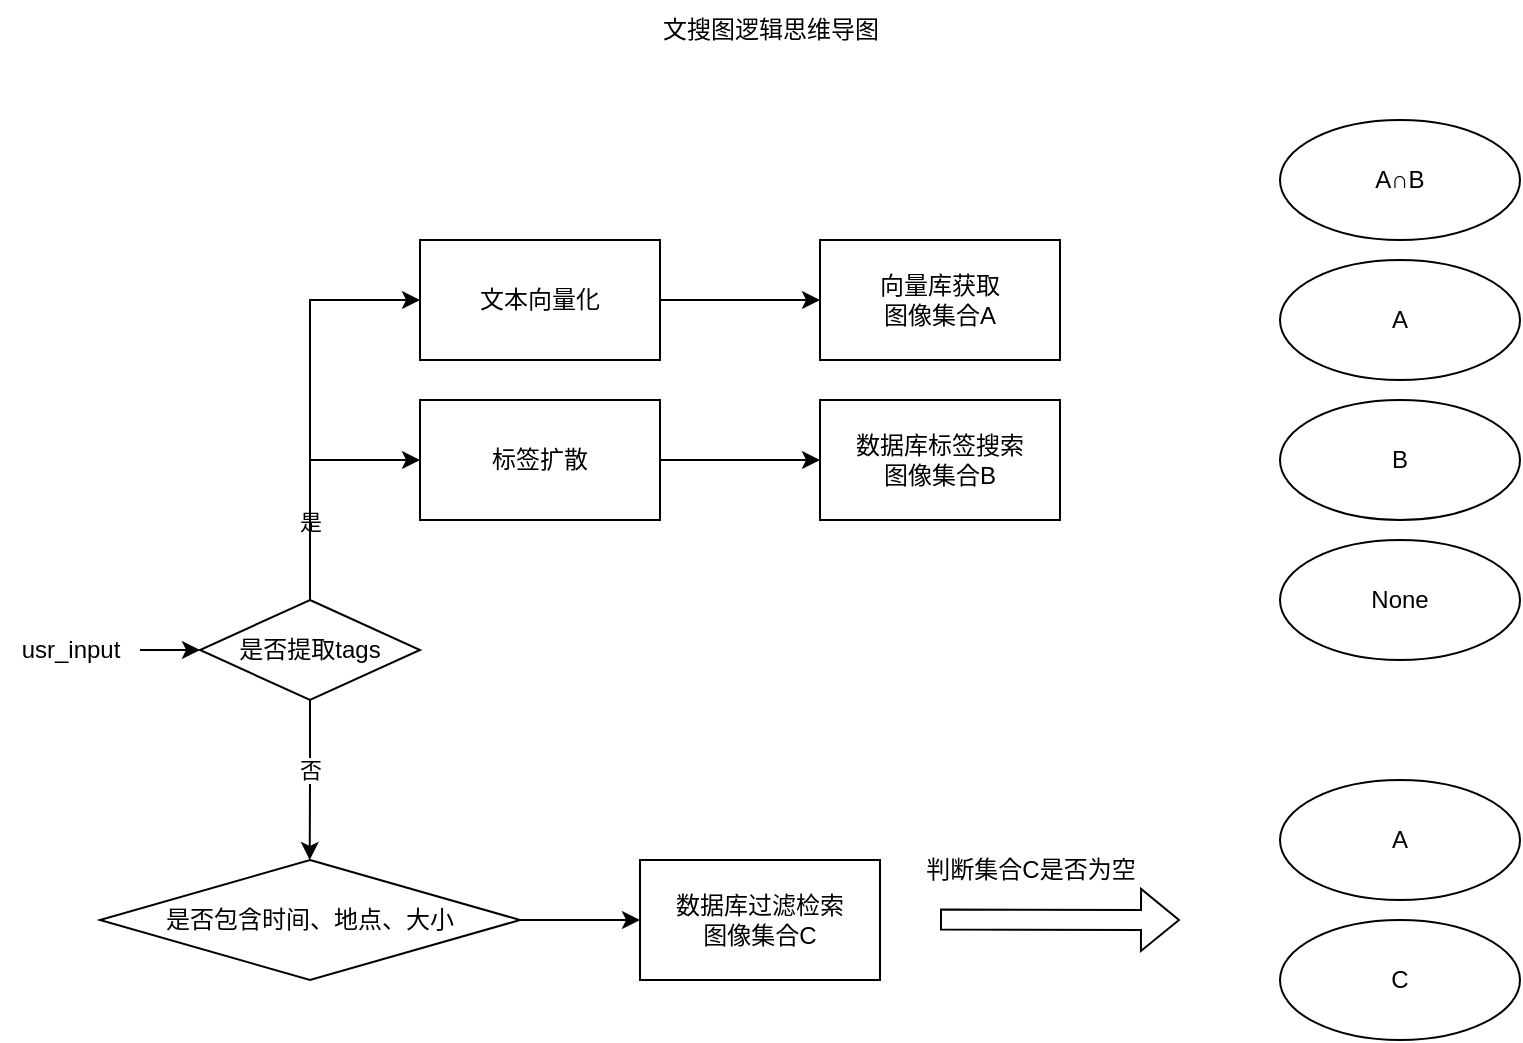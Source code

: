 <mxfile version="27.0.1">
  <diagram name="第 1 页" id="8cUD26Yetb1TmtzEOfsv">
    <mxGraphModel dx="938" dy="487" grid="1" gridSize="10" guides="1" tooltips="1" connect="1" arrows="1" fold="1" page="1" pageScale="1" pageWidth="827" pageHeight="1169" math="0" shadow="0">
      <root>
        <mxCell id="0" />
        <mxCell id="1" parent="0" />
        <mxCell id="WrvPejiIo_XA222zAKY5-2" value="文搜图逻辑思维导图" style="text;html=1;align=center;verticalAlign=middle;resizable=0;points=[];autosize=1;strokeColor=none;fillColor=none;" vertex="1" parent="1">
          <mxGeometry x="330" width="130" height="30" as="geometry" />
        </mxCell>
        <mxCell id="WrvPejiIo_XA222zAKY5-10" style="edgeStyle=orthogonalEdgeStyle;rounded=0;orthogonalLoop=1;jettySize=auto;html=1;entryX=0;entryY=0.5;entryDx=0;entryDy=0;" edge="1" parent="1" source="WrvPejiIo_XA222zAKY5-3" target="WrvPejiIo_XA222zAKY5-9">
          <mxGeometry relative="1" as="geometry" />
        </mxCell>
        <mxCell id="WrvPejiIo_XA222zAKY5-3" value="usr_input" style="text;html=1;align=center;verticalAlign=middle;resizable=0;points=[];autosize=1;strokeColor=none;fillColor=none;" vertex="1" parent="1">
          <mxGeometry x="10" y="310" width="70" height="30" as="geometry" />
        </mxCell>
        <mxCell id="WrvPejiIo_XA222zAKY5-13" value="" style="edgeStyle=orthogonalEdgeStyle;rounded=0;orthogonalLoop=1;jettySize=auto;html=1;entryX=0;entryY=0.5;entryDx=0;entryDy=0;" edge="1" parent="1" source="WrvPejiIo_XA222zAKY5-9" target="WrvPejiIo_XA222zAKY5-15">
          <mxGeometry relative="1" as="geometry">
            <mxPoint x="165" y="225" as="targetPoint" />
          </mxGeometry>
        </mxCell>
        <mxCell id="WrvPejiIo_XA222zAKY5-14" value="是" style="edgeLabel;html=1;align=center;verticalAlign=middle;resizable=0;points=[];" vertex="1" connectable="0" parent="WrvPejiIo_XA222zAKY5-13">
          <mxGeometry x="-0.145" relative="1" as="geometry">
            <mxPoint y="48" as="offset" />
          </mxGeometry>
        </mxCell>
        <mxCell id="WrvPejiIo_XA222zAKY5-17" style="edgeStyle=orthogonalEdgeStyle;rounded=0;orthogonalLoop=1;jettySize=auto;html=1;exitX=0.5;exitY=0;exitDx=0;exitDy=0;entryX=0;entryY=0.5;entryDx=0;entryDy=0;" edge="1" parent="1" source="WrvPejiIo_XA222zAKY5-9" target="WrvPejiIo_XA222zAKY5-16">
          <mxGeometry relative="1" as="geometry" />
        </mxCell>
        <mxCell id="WrvPejiIo_XA222zAKY5-26" style="edgeStyle=orthogonalEdgeStyle;rounded=0;orthogonalLoop=1;jettySize=auto;html=1;exitX=0.5;exitY=1;exitDx=0;exitDy=0;" edge="1" parent="1" source="WrvPejiIo_XA222zAKY5-9">
          <mxGeometry relative="1" as="geometry">
            <mxPoint x="164.857" y="430" as="targetPoint" />
          </mxGeometry>
        </mxCell>
        <mxCell id="WrvPejiIo_XA222zAKY5-27" value="否" style="edgeLabel;html=1;align=center;verticalAlign=middle;resizable=0;points=[];" vertex="1" connectable="0" parent="WrvPejiIo_XA222zAKY5-26">
          <mxGeometry x="-0.139" relative="1" as="geometry">
            <mxPoint as="offset" />
          </mxGeometry>
        </mxCell>
        <mxCell id="WrvPejiIo_XA222zAKY5-9" value="是否提取tags" style="rhombus;whiteSpace=wrap;html=1;" vertex="1" parent="1">
          <mxGeometry x="110" y="300" width="110" height="50" as="geometry" />
        </mxCell>
        <mxCell id="WrvPejiIo_XA222zAKY5-19" value="" style="edgeStyle=orthogonalEdgeStyle;rounded=0;orthogonalLoop=1;jettySize=auto;html=1;" edge="1" parent="1" source="WrvPejiIo_XA222zAKY5-15" target="WrvPejiIo_XA222zAKY5-18">
          <mxGeometry relative="1" as="geometry" />
        </mxCell>
        <mxCell id="WrvPejiIo_XA222zAKY5-15" value="文本向量化" style="rounded=0;whiteSpace=wrap;html=1;" vertex="1" parent="1">
          <mxGeometry x="220" y="120" width="120" height="60" as="geometry" />
        </mxCell>
        <mxCell id="WrvPejiIo_XA222zAKY5-22" value="" style="edgeStyle=orthogonalEdgeStyle;rounded=0;orthogonalLoop=1;jettySize=auto;html=1;" edge="1" parent="1" source="WrvPejiIo_XA222zAKY5-16" target="WrvPejiIo_XA222zAKY5-21">
          <mxGeometry relative="1" as="geometry" />
        </mxCell>
        <mxCell id="WrvPejiIo_XA222zAKY5-16" value="标签扩散" style="rounded=0;whiteSpace=wrap;html=1;" vertex="1" parent="1">
          <mxGeometry x="220" y="200" width="120" height="60" as="geometry" />
        </mxCell>
        <mxCell id="WrvPejiIo_XA222zAKY5-18" value="向量库获取&lt;br&gt;图像集合A" style="whiteSpace=wrap;html=1;rounded=0;" vertex="1" parent="1">
          <mxGeometry x="420" y="120" width="120" height="60" as="geometry" />
        </mxCell>
        <mxCell id="WrvPejiIo_XA222zAKY5-21" value="数据库标签搜索&lt;br&gt;图像集合B" style="whiteSpace=wrap;html=1;rounded=0;" vertex="1" parent="1">
          <mxGeometry x="420" y="200" width="120" height="60" as="geometry" />
        </mxCell>
        <mxCell id="WrvPejiIo_XA222zAKY5-46" value="A∩B" style="ellipse;whiteSpace=wrap;html=1;flipH=1;flipV=1;" vertex="1" parent="1">
          <mxGeometry x="650" y="60" width="120" height="60" as="geometry" />
        </mxCell>
        <mxCell id="WrvPejiIo_XA222zAKY5-60" value="" style="shape=flexArrow;endArrow=classic;html=1;rounded=0;" edge="1" parent="1">
          <mxGeometry width="50" height="50" relative="1" as="geometry">
            <mxPoint x="480" y="459.76" as="sourcePoint" />
            <mxPoint x="600" y="460" as="targetPoint" />
          </mxGeometry>
        </mxCell>
        <mxCell id="WrvPejiIo_XA222zAKY5-61" value="A" style="ellipse;whiteSpace=wrap;html=1;flipH=1;flipV=1;" vertex="1" parent="1">
          <mxGeometry x="650" y="130" width="120" height="60" as="geometry" />
        </mxCell>
        <mxCell id="WrvPejiIo_XA222zAKY5-62" value="B" style="ellipse;whiteSpace=wrap;html=1;flipH=1;flipV=1;" vertex="1" parent="1">
          <mxGeometry x="650" y="200" width="120" height="60" as="geometry" />
        </mxCell>
        <mxCell id="WrvPejiIo_XA222zAKY5-63" value="None" style="ellipse;whiteSpace=wrap;html=1;flipH=1;flipV=1;" vertex="1" parent="1">
          <mxGeometry x="650" y="270" width="120" height="60" as="geometry" />
        </mxCell>
        <mxCell id="WrvPejiIo_XA222zAKY5-66" value="" style="edgeStyle=orthogonalEdgeStyle;rounded=0;orthogonalLoop=1;jettySize=auto;html=1;" edge="1" parent="1" source="WrvPejiIo_XA222zAKY5-64" target="WrvPejiIo_XA222zAKY5-65">
          <mxGeometry relative="1" as="geometry" />
        </mxCell>
        <mxCell id="WrvPejiIo_XA222zAKY5-64" value="是否包含时间、地点、大小" style="rhombus;whiteSpace=wrap;html=1;" vertex="1" parent="1">
          <mxGeometry x="60" y="430" width="210" height="60" as="geometry" />
        </mxCell>
        <mxCell id="WrvPejiIo_XA222zAKY5-65" value="数据库过滤检索&lt;br&gt;图像集合C" style="whiteSpace=wrap;html=1;" vertex="1" parent="1">
          <mxGeometry x="330" y="430" width="120" height="60" as="geometry" />
        </mxCell>
        <mxCell id="WrvPejiIo_XA222zAKY5-68" value="C" style="ellipse;whiteSpace=wrap;html=1;flipH=1;flipV=1;" vertex="1" parent="1">
          <mxGeometry x="650" y="460" width="120" height="60" as="geometry" />
        </mxCell>
        <mxCell id="WrvPejiIo_XA222zAKY5-69" value="判断集合C是否为空" style="text;html=1;align=center;verticalAlign=middle;resizable=0;points=[];autosize=1;strokeColor=none;fillColor=none;" vertex="1" parent="1">
          <mxGeometry x="460" y="420" width="130" height="30" as="geometry" />
        </mxCell>
        <mxCell id="WrvPejiIo_XA222zAKY5-70" value="A" style="ellipse;whiteSpace=wrap;html=1;flipH=1;flipV=1;" vertex="1" parent="1">
          <mxGeometry x="650" y="390" width="120" height="60" as="geometry" />
        </mxCell>
      </root>
    </mxGraphModel>
  </diagram>
</mxfile>
